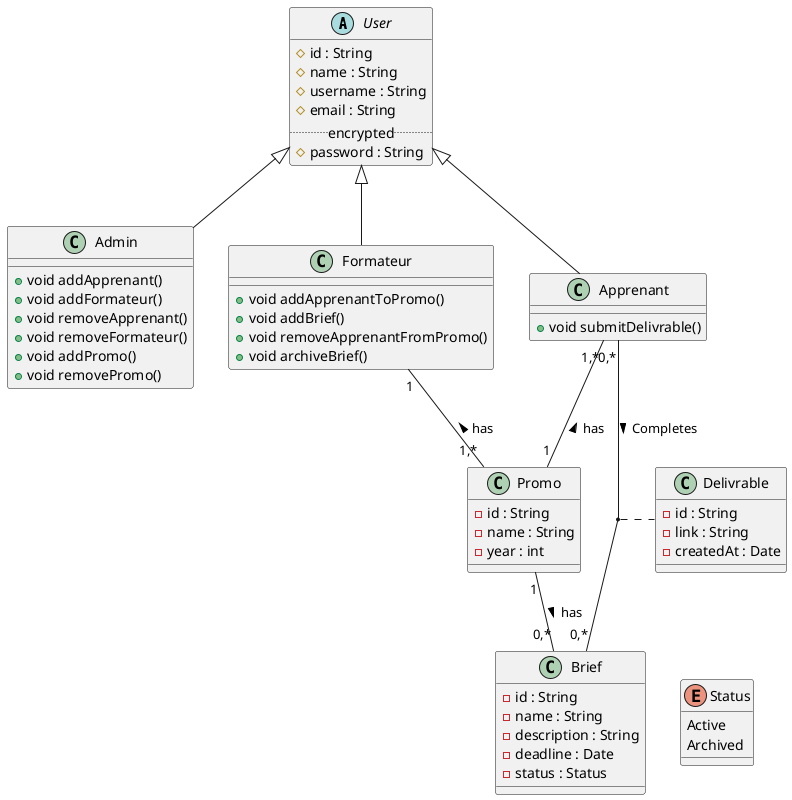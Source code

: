 @startuml

abstract class User {
  # id : String
  # name : String
  # username : String
  # email : String
  .. encrypted ..
  # password : String
}

class Admin {
  + void addApprenant()
  + void addFormateur()
  + void removeApprenant()
  + void removeFormateur()
  + void addPromo()
  + void removePromo()
}

class Formateur {
  + void addApprenantToPromo()
  + void addBrief()
  + void removeApprenantFromPromo()
  + void archiveBrief()
}

class Apprenant {
  + void submitDelivrable()
}

class Promo {
  - id : String
  - name : String
  - year : int
}

class Brief {
  - id : String
  - name : String
  - description : String
  - deadline : Date
  - status : Status
}

enum Status {
  Active
  Archived
}

class Delivrable {
  - id : String
  - link : String
  - createdAt : Date
}

User ^-- Admin
User ^-- Formateur
User ^-- Apprenant

Formateur "1" -- "1,*" Promo : has <
Apprenant "1,*" -- "1" Promo : has <
Promo "1" -- "0,*" Brief : has >
Apprenant "0,*" -- "0,*" Brief : Completes >
(Apprenant, Brief) .. Delivrable
Brief -[hidden]right- Status

@enduml